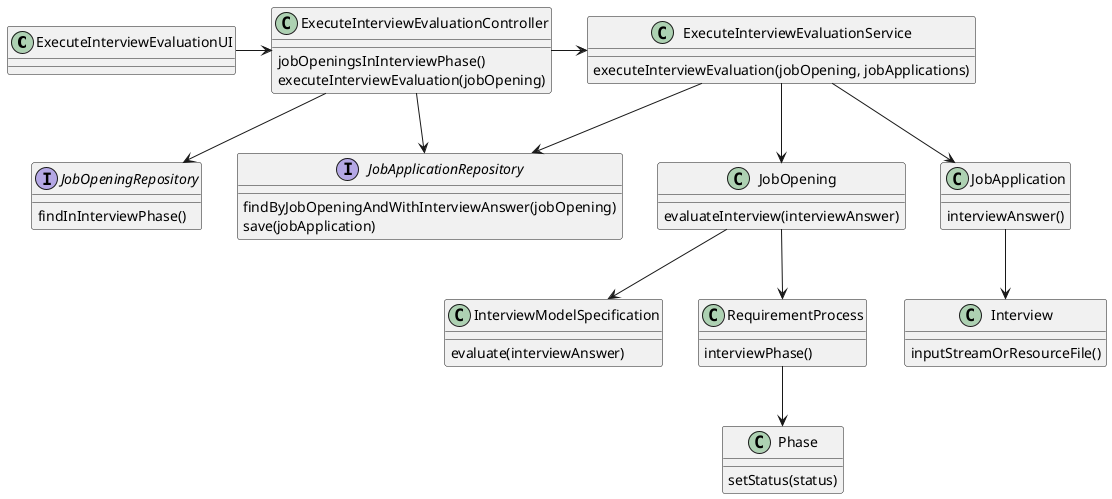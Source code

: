 @startuml
'https://plantuml.com/class-diagram

class ExecuteInterviewEvaluationUI
class ExecuteInterviewEvaluationController {
    jobOpeningsInInterviewPhase()
    executeInterviewEvaluation(jobOpening)
    }
class ExecuteInterviewEvaluationService{
    executeInterviewEvaluation(jobOpening, jobApplications)
    }
interface JobOpeningRepository{
    findInInterviewPhase()
    }
interface JobApplicationRepository{
    findByJobOpeningAndWithInterviewAnswer(jobOpening)
    save(jobApplication)
    }
class JobOpening{
    evaluateInterview(interviewAnswer)
    }
class JobApplication{
    interviewAnswer()
}
class InterviewModelSpecification{
    evaluate(interviewAnswer)
    }
class Interview{
    inputStreamOrResourceFile()
    }
class RequirementProcess{
    interviewPhase()
    }
class Phase{
    setStatus(status)
    }


ExecuteInterviewEvaluationUI -> ExecuteInterviewEvaluationController
ExecuteInterviewEvaluationController --> JobOpeningRepository
ExecuteInterviewEvaluationController --> JobApplicationRepository
ExecuteInterviewEvaluationController -> ExecuteInterviewEvaluationService
ExecuteInterviewEvaluationService --> JobApplicationRepository
ExecuteInterviewEvaluationService --> JobOpening
ExecuteInterviewEvaluationService --> JobApplication
JobOpening --> InterviewModelSpecification
JobOpening --> RequirementProcess
RequirementProcess --> Phase
JobApplication --> Interview

@enduml